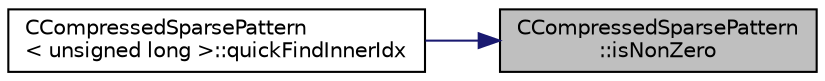 digraph "CCompressedSparsePattern::isNonZero"
{
 // LATEX_PDF_SIZE
  edge [fontname="Helvetica",fontsize="10",labelfontname="Helvetica",labelfontsize="10"];
  node [fontname="Helvetica",fontsize="10",shape=record];
  rankdir="RL";
  Node1 [label="CCompressedSparsePattern\l::isNonZero",height=0.2,width=0.4,color="black", fillcolor="grey75", style="filled", fontcolor="black",tooltip=" "];
  Node1 -> Node2 [dir="back",color="midnightblue",fontsize="10",style="solid",fontname="Helvetica"];
  Node2 [label="CCompressedSparsePattern\l\< unsigned long \>::quickFindInnerIdx",height=0.2,width=0.4,color="black", fillcolor="white", style="filled",URL="$classCCompressedSparsePattern.html#aca14bb64c38544df7dfda725fc71d29a",tooltip=" "];
}
